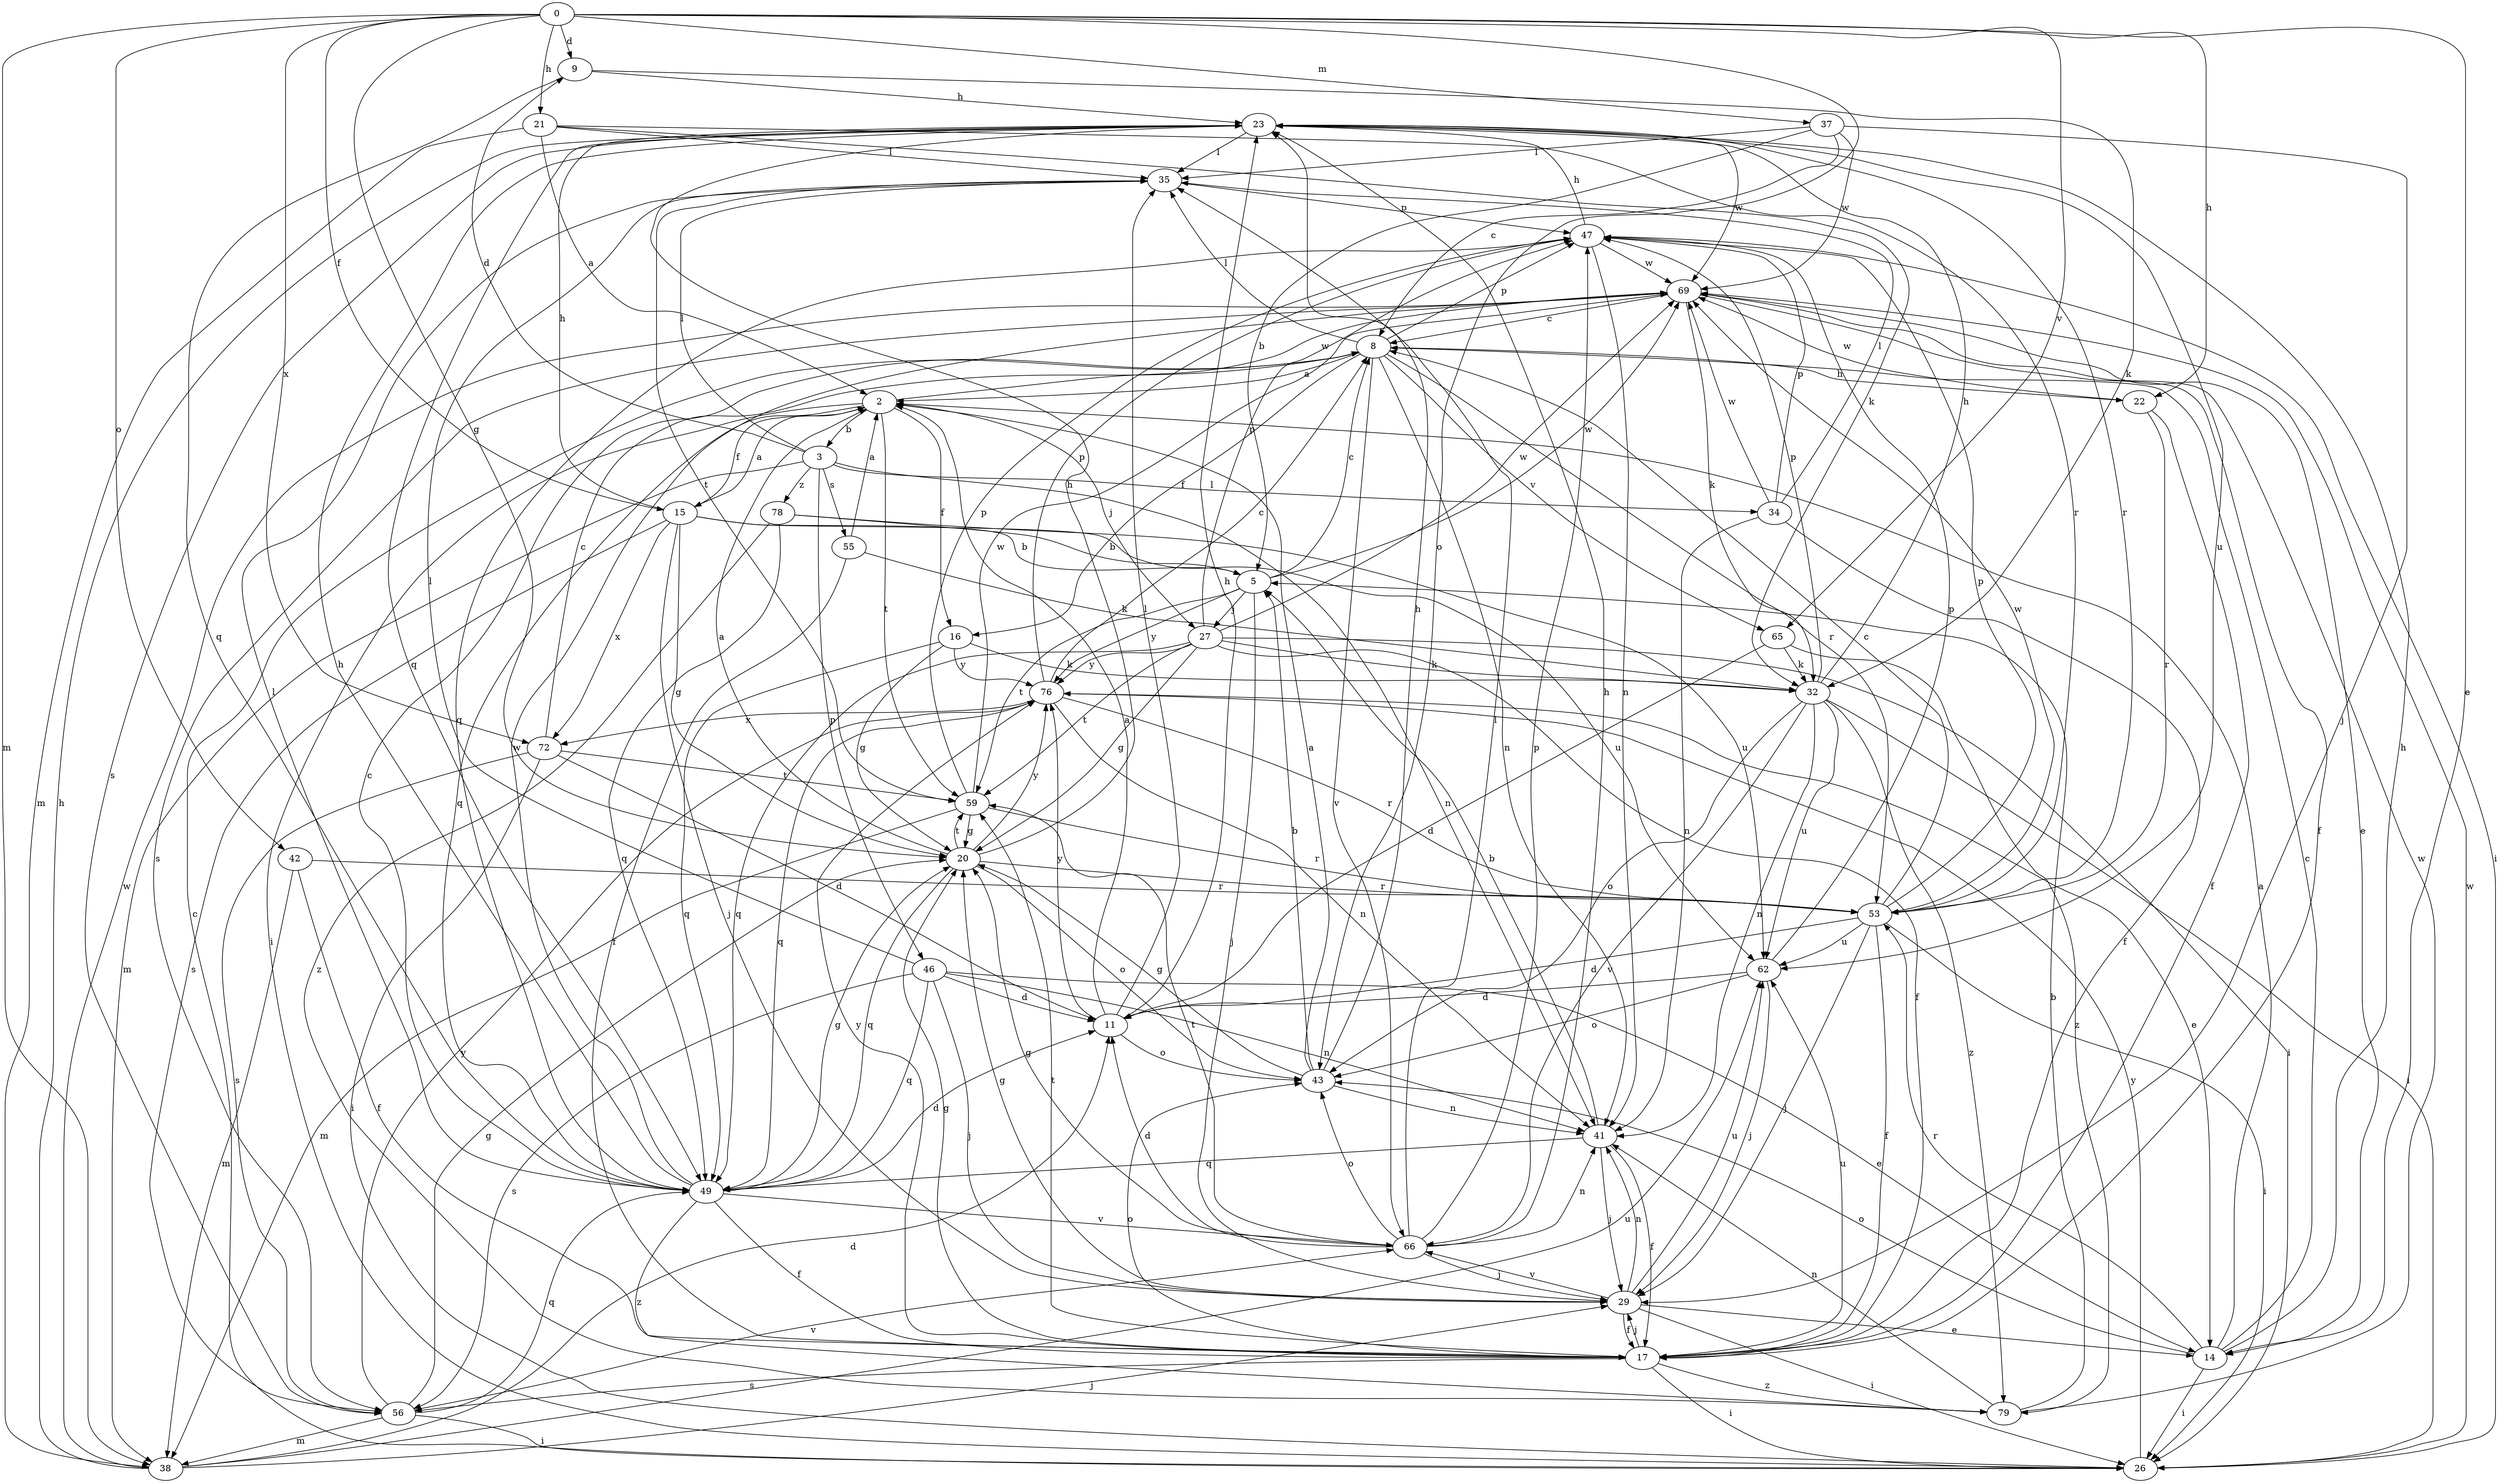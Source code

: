 strict digraph  {
0;
2;
3;
5;
8;
9;
11;
14;
15;
16;
17;
20;
21;
22;
23;
26;
27;
29;
32;
34;
35;
37;
38;
41;
42;
43;
46;
47;
49;
53;
55;
56;
59;
62;
65;
66;
69;
72;
76;
78;
79;
0 -> 9  [label=d];
0 -> 14  [label=e];
0 -> 15  [label=f];
0 -> 20  [label=g];
0 -> 21  [label=h];
0 -> 22  [label=h];
0 -> 37  [label=m];
0 -> 38  [label=m];
0 -> 42  [label=o];
0 -> 43  [label=o];
0 -> 65  [label=v];
0 -> 72  [label=x];
2 -> 3  [label=b];
2 -> 15  [label=f];
2 -> 16  [label=f];
2 -> 26  [label=i];
2 -> 27  [label=j];
2 -> 49  [label=q];
2 -> 59  [label=t];
2 -> 69  [label=w];
3 -> 9  [label=d];
3 -> 34  [label=l];
3 -> 35  [label=l];
3 -> 38  [label=m];
3 -> 41  [label=n];
3 -> 46  [label=p];
3 -> 55  [label=s];
3 -> 78  [label=z];
5 -> 8  [label=c];
5 -> 27  [label=j];
5 -> 29  [label=j];
5 -> 59  [label=t];
5 -> 69  [label=w];
5 -> 76  [label=y];
8 -> 2  [label=a];
8 -> 16  [label=f];
8 -> 22  [label=h];
8 -> 35  [label=l];
8 -> 41  [label=n];
8 -> 47  [label=p];
8 -> 53  [label=r];
8 -> 65  [label=v];
8 -> 66  [label=v];
9 -> 23  [label=h];
9 -> 32  [label=k];
9 -> 49  [label=q];
11 -> 2  [label=a];
11 -> 23  [label=h];
11 -> 35  [label=l];
11 -> 43  [label=o];
11 -> 76  [label=y];
14 -> 2  [label=a];
14 -> 8  [label=c];
14 -> 23  [label=h];
14 -> 26  [label=i];
14 -> 43  [label=o];
14 -> 53  [label=r];
15 -> 2  [label=a];
15 -> 5  [label=b];
15 -> 20  [label=g];
15 -> 23  [label=h];
15 -> 29  [label=j];
15 -> 56  [label=s];
15 -> 62  [label=u];
15 -> 72  [label=x];
16 -> 20  [label=g];
16 -> 32  [label=k];
16 -> 49  [label=q];
16 -> 76  [label=y];
17 -> 20  [label=g];
17 -> 26  [label=i];
17 -> 29  [label=j];
17 -> 43  [label=o];
17 -> 56  [label=s];
17 -> 59  [label=t];
17 -> 62  [label=u];
17 -> 76  [label=y];
17 -> 79  [label=z];
20 -> 2  [label=a];
20 -> 23  [label=h];
20 -> 43  [label=o];
20 -> 49  [label=q];
20 -> 53  [label=r];
20 -> 59  [label=t];
20 -> 76  [label=y];
21 -> 2  [label=a];
21 -> 32  [label=k];
21 -> 35  [label=l];
21 -> 38  [label=m];
21 -> 53  [label=r];
22 -> 17  [label=f];
22 -> 53  [label=r];
22 -> 69  [label=w];
23 -> 35  [label=l];
23 -> 49  [label=q];
23 -> 53  [label=r];
23 -> 56  [label=s];
23 -> 62  [label=u];
23 -> 69  [label=w];
26 -> 8  [label=c];
26 -> 69  [label=w];
26 -> 76  [label=y];
27 -> 17  [label=f];
27 -> 20  [label=g];
27 -> 26  [label=i];
27 -> 32  [label=k];
27 -> 47  [label=p];
27 -> 49  [label=q];
27 -> 59  [label=t];
27 -> 69  [label=w];
27 -> 76  [label=y];
29 -> 14  [label=e];
29 -> 17  [label=f];
29 -> 20  [label=g];
29 -> 26  [label=i];
29 -> 41  [label=n];
29 -> 62  [label=u];
29 -> 66  [label=v];
32 -> 23  [label=h];
32 -> 26  [label=i];
32 -> 41  [label=n];
32 -> 43  [label=o];
32 -> 47  [label=p];
32 -> 62  [label=u];
32 -> 66  [label=v];
32 -> 79  [label=z];
34 -> 17  [label=f];
34 -> 35  [label=l];
34 -> 41  [label=n];
34 -> 47  [label=p];
34 -> 69  [label=w];
35 -> 47  [label=p];
35 -> 59  [label=t];
37 -> 5  [label=b];
37 -> 8  [label=c];
37 -> 29  [label=j];
37 -> 35  [label=l];
37 -> 69  [label=w];
38 -> 11  [label=d];
38 -> 23  [label=h];
38 -> 29  [label=j];
38 -> 62  [label=u];
38 -> 69  [label=w];
41 -> 5  [label=b];
41 -> 17  [label=f];
41 -> 29  [label=j];
41 -> 49  [label=q];
42 -> 17  [label=f];
42 -> 38  [label=m];
42 -> 53  [label=r];
43 -> 2  [label=a];
43 -> 5  [label=b];
43 -> 20  [label=g];
43 -> 23  [label=h];
43 -> 41  [label=n];
46 -> 11  [label=d];
46 -> 14  [label=e];
46 -> 29  [label=j];
46 -> 35  [label=l];
46 -> 41  [label=n];
46 -> 49  [label=q];
46 -> 56  [label=s];
47 -> 23  [label=h];
47 -> 26  [label=i];
47 -> 41  [label=n];
47 -> 49  [label=q];
47 -> 69  [label=w];
49 -> 8  [label=c];
49 -> 11  [label=d];
49 -> 17  [label=f];
49 -> 20  [label=g];
49 -> 23  [label=h];
49 -> 35  [label=l];
49 -> 66  [label=v];
49 -> 69  [label=w];
49 -> 79  [label=z];
53 -> 8  [label=c];
53 -> 11  [label=d];
53 -> 17  [label=f];
53 -> 26  [label=i];
53 -> 29  [label=j];
53 -> 47  [label=p];
53 -> 62  [label=u];
53 -> 69  [label=w];
55 -> 2  [label=a];
55 -> 17  [label=f];
55 -> 32  [label=k];
56 -> 20  [label=g];
56 -> 26  [label=i];
56 -> 38  [label=m];
56 -> 49  [label=q];
56 -> 66  [label=v];
56 -> 76  [label=y];
59 -> 20  [label=g];
59 -> 38  [label=m];
59 -> 47  [label=p];
59 -> 53  [label=r];
59 -> 69  [label=w];
62 -> 11  [label=d];
62 -> 29  [label=j];
62 -> 43  [label=o];
62 -> 47  [label=p];
65 -> 11  [label=d];
65 -> 32  [label=k];
65 -> 79  [label=z];
66 -> 11  [label=d];
66 -> 20  [label=g];
66 -> 23  [label=h];
66 -> 29  [label=j];
66 -> 35  [label=l];
66 -> 41  [label=n];
66 -> 43  [label=o];
66 -> 47  [label=p];
66 -> 59  [label=t];
69 -> 8  [label=c];
69 -> 14  [label=e];
69 -> 17  [label=f];
69 -> 32  [label=k];
69 -> 56  [label=s];
72 -> 8  [label=c];
72 -> 11  [label=d];
72 -> 26  [label=i];
72 -> 56  [label=s];
72 -> 59  [label=t];
76 -> 8  [label=c];
76 -> 14  [label=e];
76 -> 41  [label=n];
76 -> 47  [label=p];
76 -> 49  [label=q];
76 -> 53  [label=r];
76 -> 72  [label=x];
78 -> 5  [label=b];
78 -> 49  [label=q];
78 -> 62  [label=u];
78 -> 79  [label=z];
79 -> 5  [label=b];
79 -> 41  [label=n];
79 -> 69  [label=w];
}
